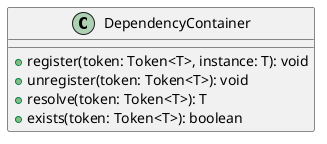 @startuml
class DependencyContainer {
    +register(token: Token<T>, instance: T): void
    +unregister(token: Token<T>): void
    +resolve(token: Token<T>): T
    +exists(token: Token<T>): boolean
}
@enduml